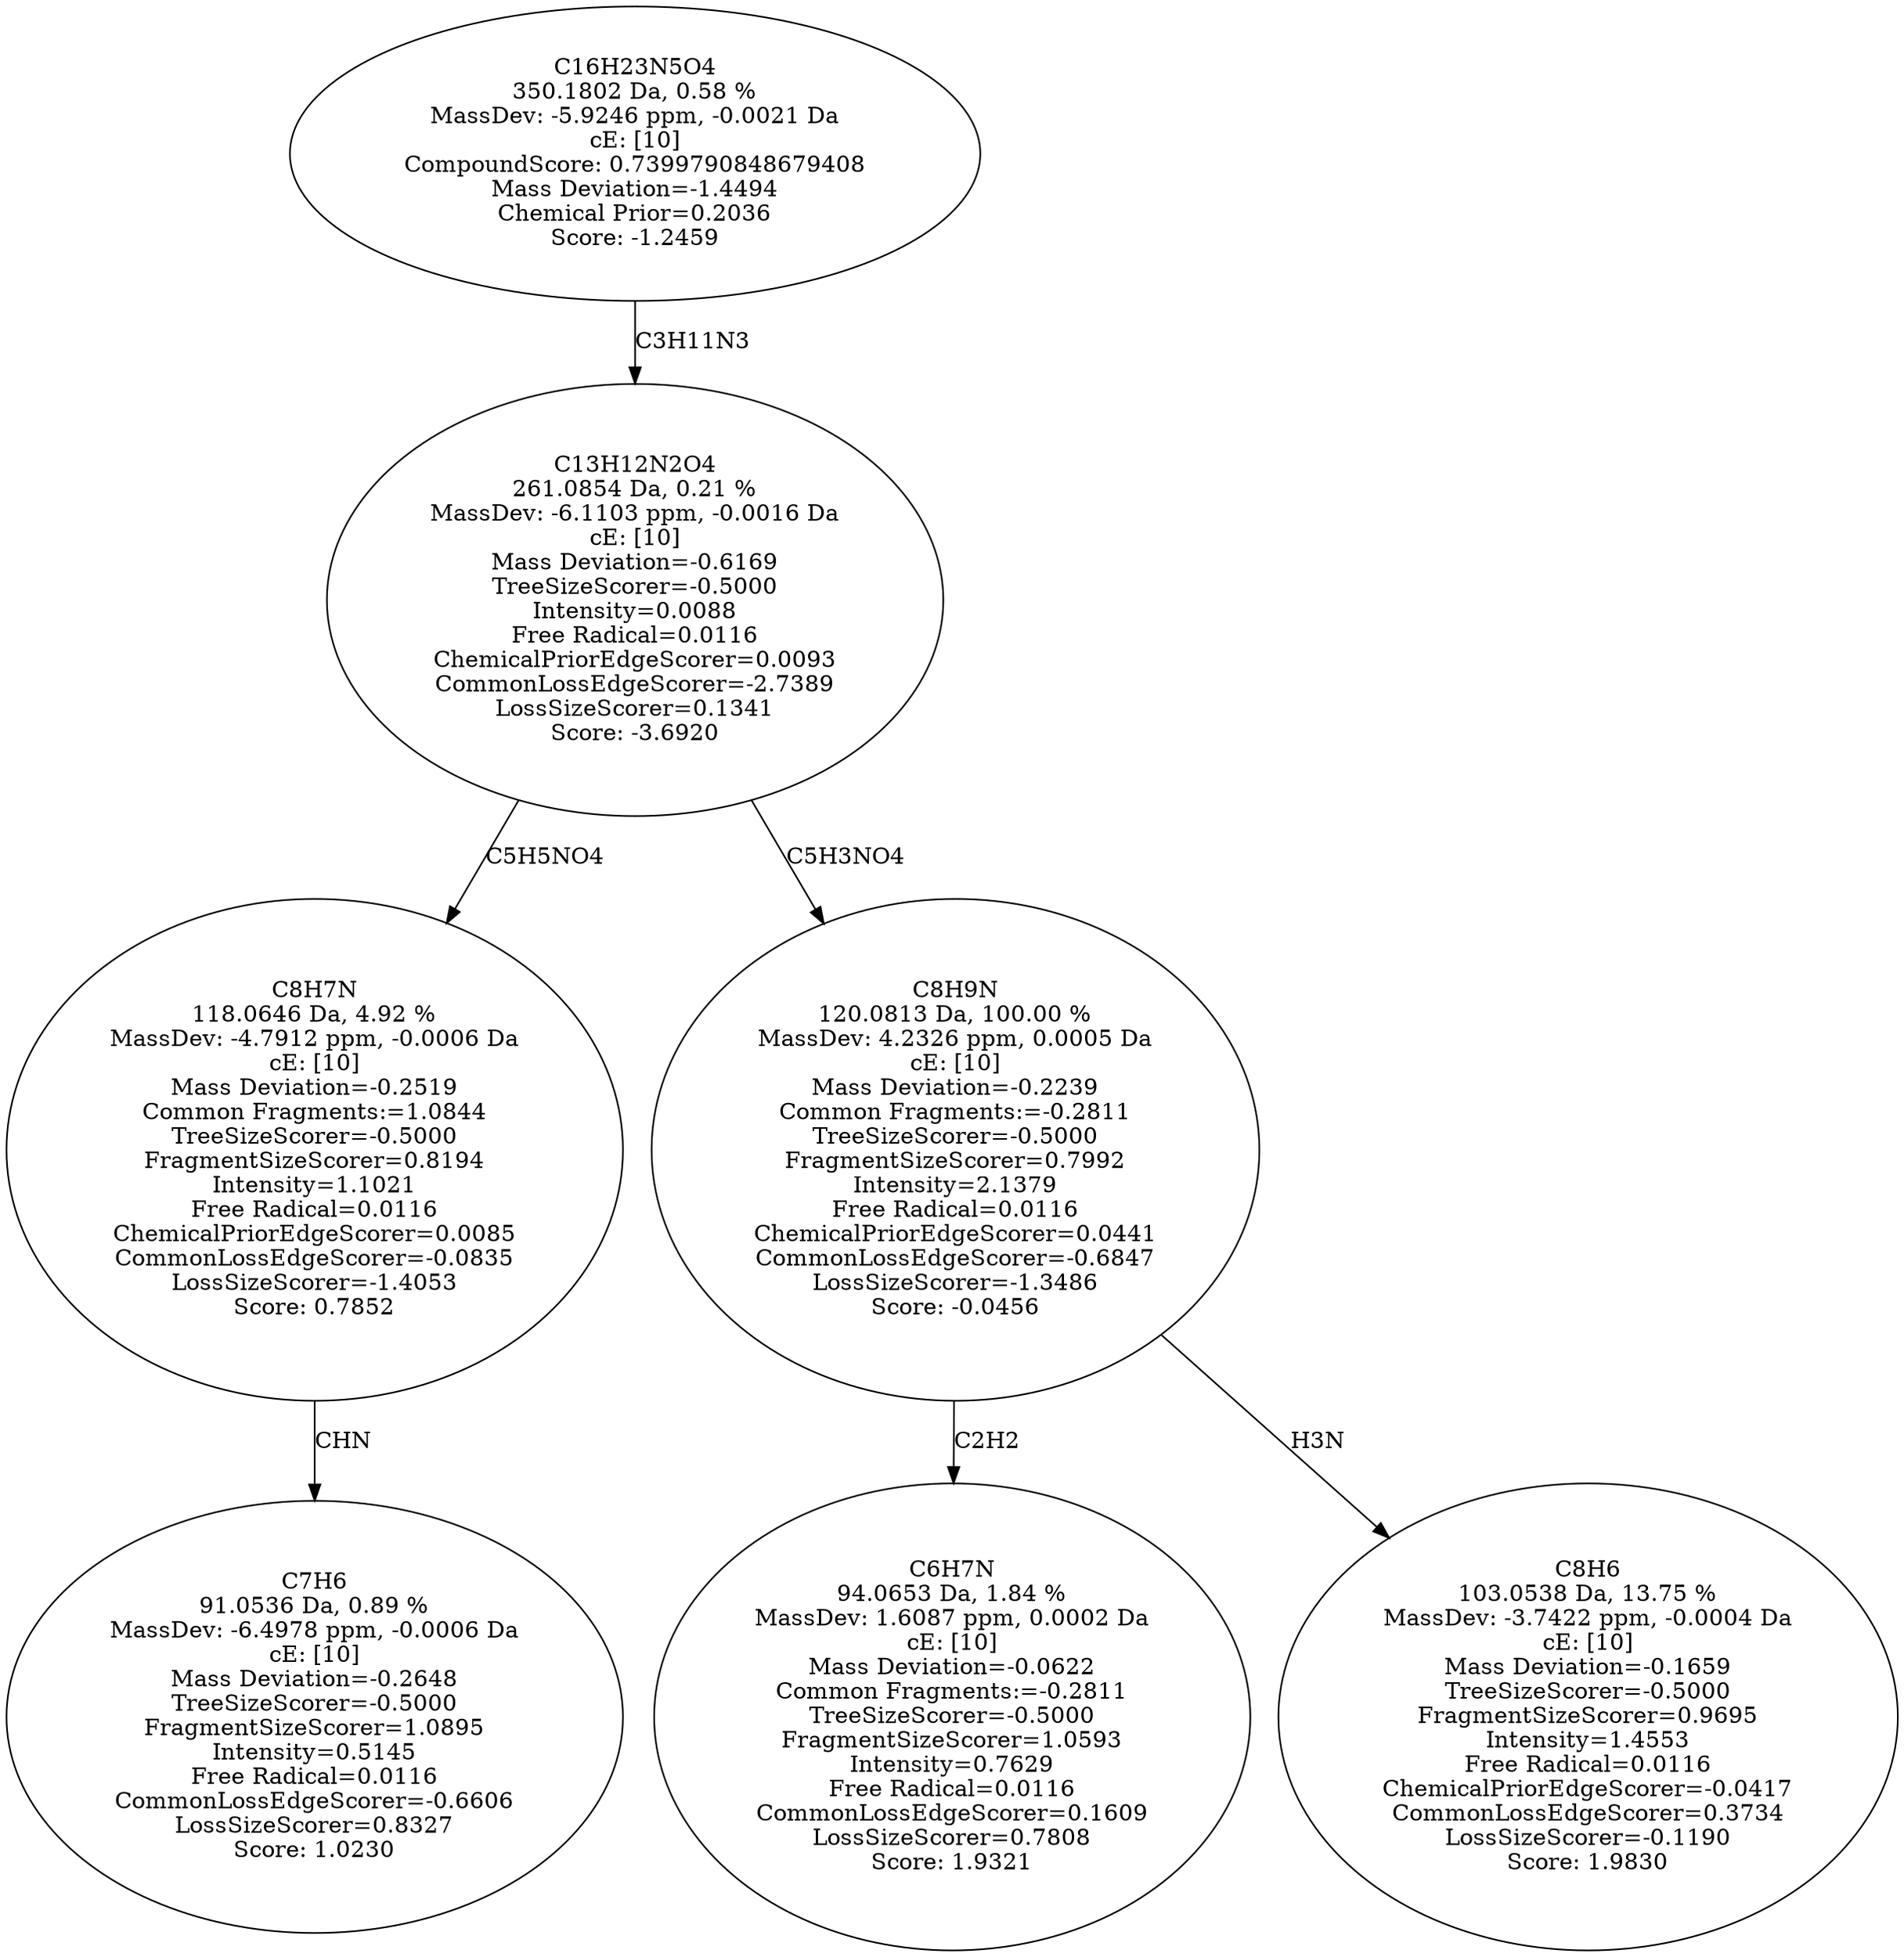 strict digraph {
v1 [label="C7H6\n91.0536 Da, 0.89 %\nMassDev: -6.4978 ppm, -0.0006 Da\ncE: [10]\nMass Deviation=-0.2648\nTreeSizeScorer=-0.5000\nFragmentSizeScorer=1.0895\nIntensity=0.5145\nFree Radical=0.0116\nCommonLossEdgeScorer=-0.6606\nLossSizeScorer=0.8327\nScore: 1.0230"];
v2 [label="C8H7N\n118.0646 Da, 4.92 %\nMassDev: -4.7912 ppm, -0.0006 Da\ncE: [10]\nMass Deviation=-0.2519\nCommon Fragments:=1.0844\nTreeSizeScorer=-0.5000\nFragmentSizeScorer=0.8194\nIntensity=1.1021\nFree Radical=0.0116\nChemicalPriorEdgeScorer=0.0085\nCommonLossEdgeScorer=-0.0835\nLossSizeScorer=-1.4053\nScore: 0.7852"];
v3 [label="C6H7N\n94.0653 Da, 1.84 %\nMassDev: 1.6087 ppm, 0.0002 Da\ncE: [10]\nMass Deviation=-0.0622\nCommon Fragments:=-0.2811\nTreeSizeScorer=-0.5000\nFragmentSizeScorer=1.0593\nIntensity=0.7629\nFree Radical=0.0116\nCommonLossEdgeScorer=0.1609\nLossSizeScorer=0.7808\nScore: 1.9321"];
v4 [label="C8H6\n103.0538 Da, 13.75 %\nMassDev: -3.7422 ppm, -0.0004 Da\ncE: [10]\nMass Deviation=-0.1659\nTreeSizeScorer=-0.5000\nFragmentSizeScorer=0.9695\nIntensity=1.4553\nFree Radical=0.0116\nChemicalPriorEdgeScorer=-0.0417\nCommonLossEdgeScorer=0.3734\nLossSizeScorer=-0.1190\nScore: 1.9830"];
v5 [label="C8H9N\n120.0813 Da, 100.00 %\nMassDev: 4.2326 ppm, 0.0005 Da\ncE: [10]\nMass Deviation=-0.2239\nCommon Fragments:=-0.2811\nTreeSizeScorer=-0.5000\nFragmentSizeScorer=0.7992\nIntensity=2.1379\nFree Radical=0.0116\nChemicalPriorEdgeScorer=0.0441\nCommonLossEdgeScorer=-0.6847\nLossSizeScorer=-1.3486\nScore: -0.0456"];
v6 [label="C13H12N2O4\n261.0854 Da, 0.21 %\nMassDev: -6.1103 ppm, -0.0016 Da\ncE: [10]\nMass Deviation=-0.6169\nTreeSizeScorer=-0.5000\nIntensity=0.0088\nFree Radical=0.0116\nChemicalPriorEdgeScorer=0.0093\nCommonLossEdgeScorer=-2.7389\nLossSizeScorer=0.1341\nScore: -3.6920"];
v7 [label="C16H23N5O4\n350.1802 Da, 0.58 %\nMassDev: -5.9246 ppm, -0.0021 Da\ncE: [10]\nCompoundScore: 0.7399790848679408\nMass Deviation=-1.4494\nChemical Prior=0.2036\nScore: -1.2459"];
v2 -> v1 [label="CHN"];
v6 -> v2 [label="C5H5NO4"];
v5 -> v3 [label="C2H2"];
v5 -> v4 [label="H3N"];
v6 -> v5 [label="C5H3NO4"];
v7 -> v6 [label="C3H11N3"];
}